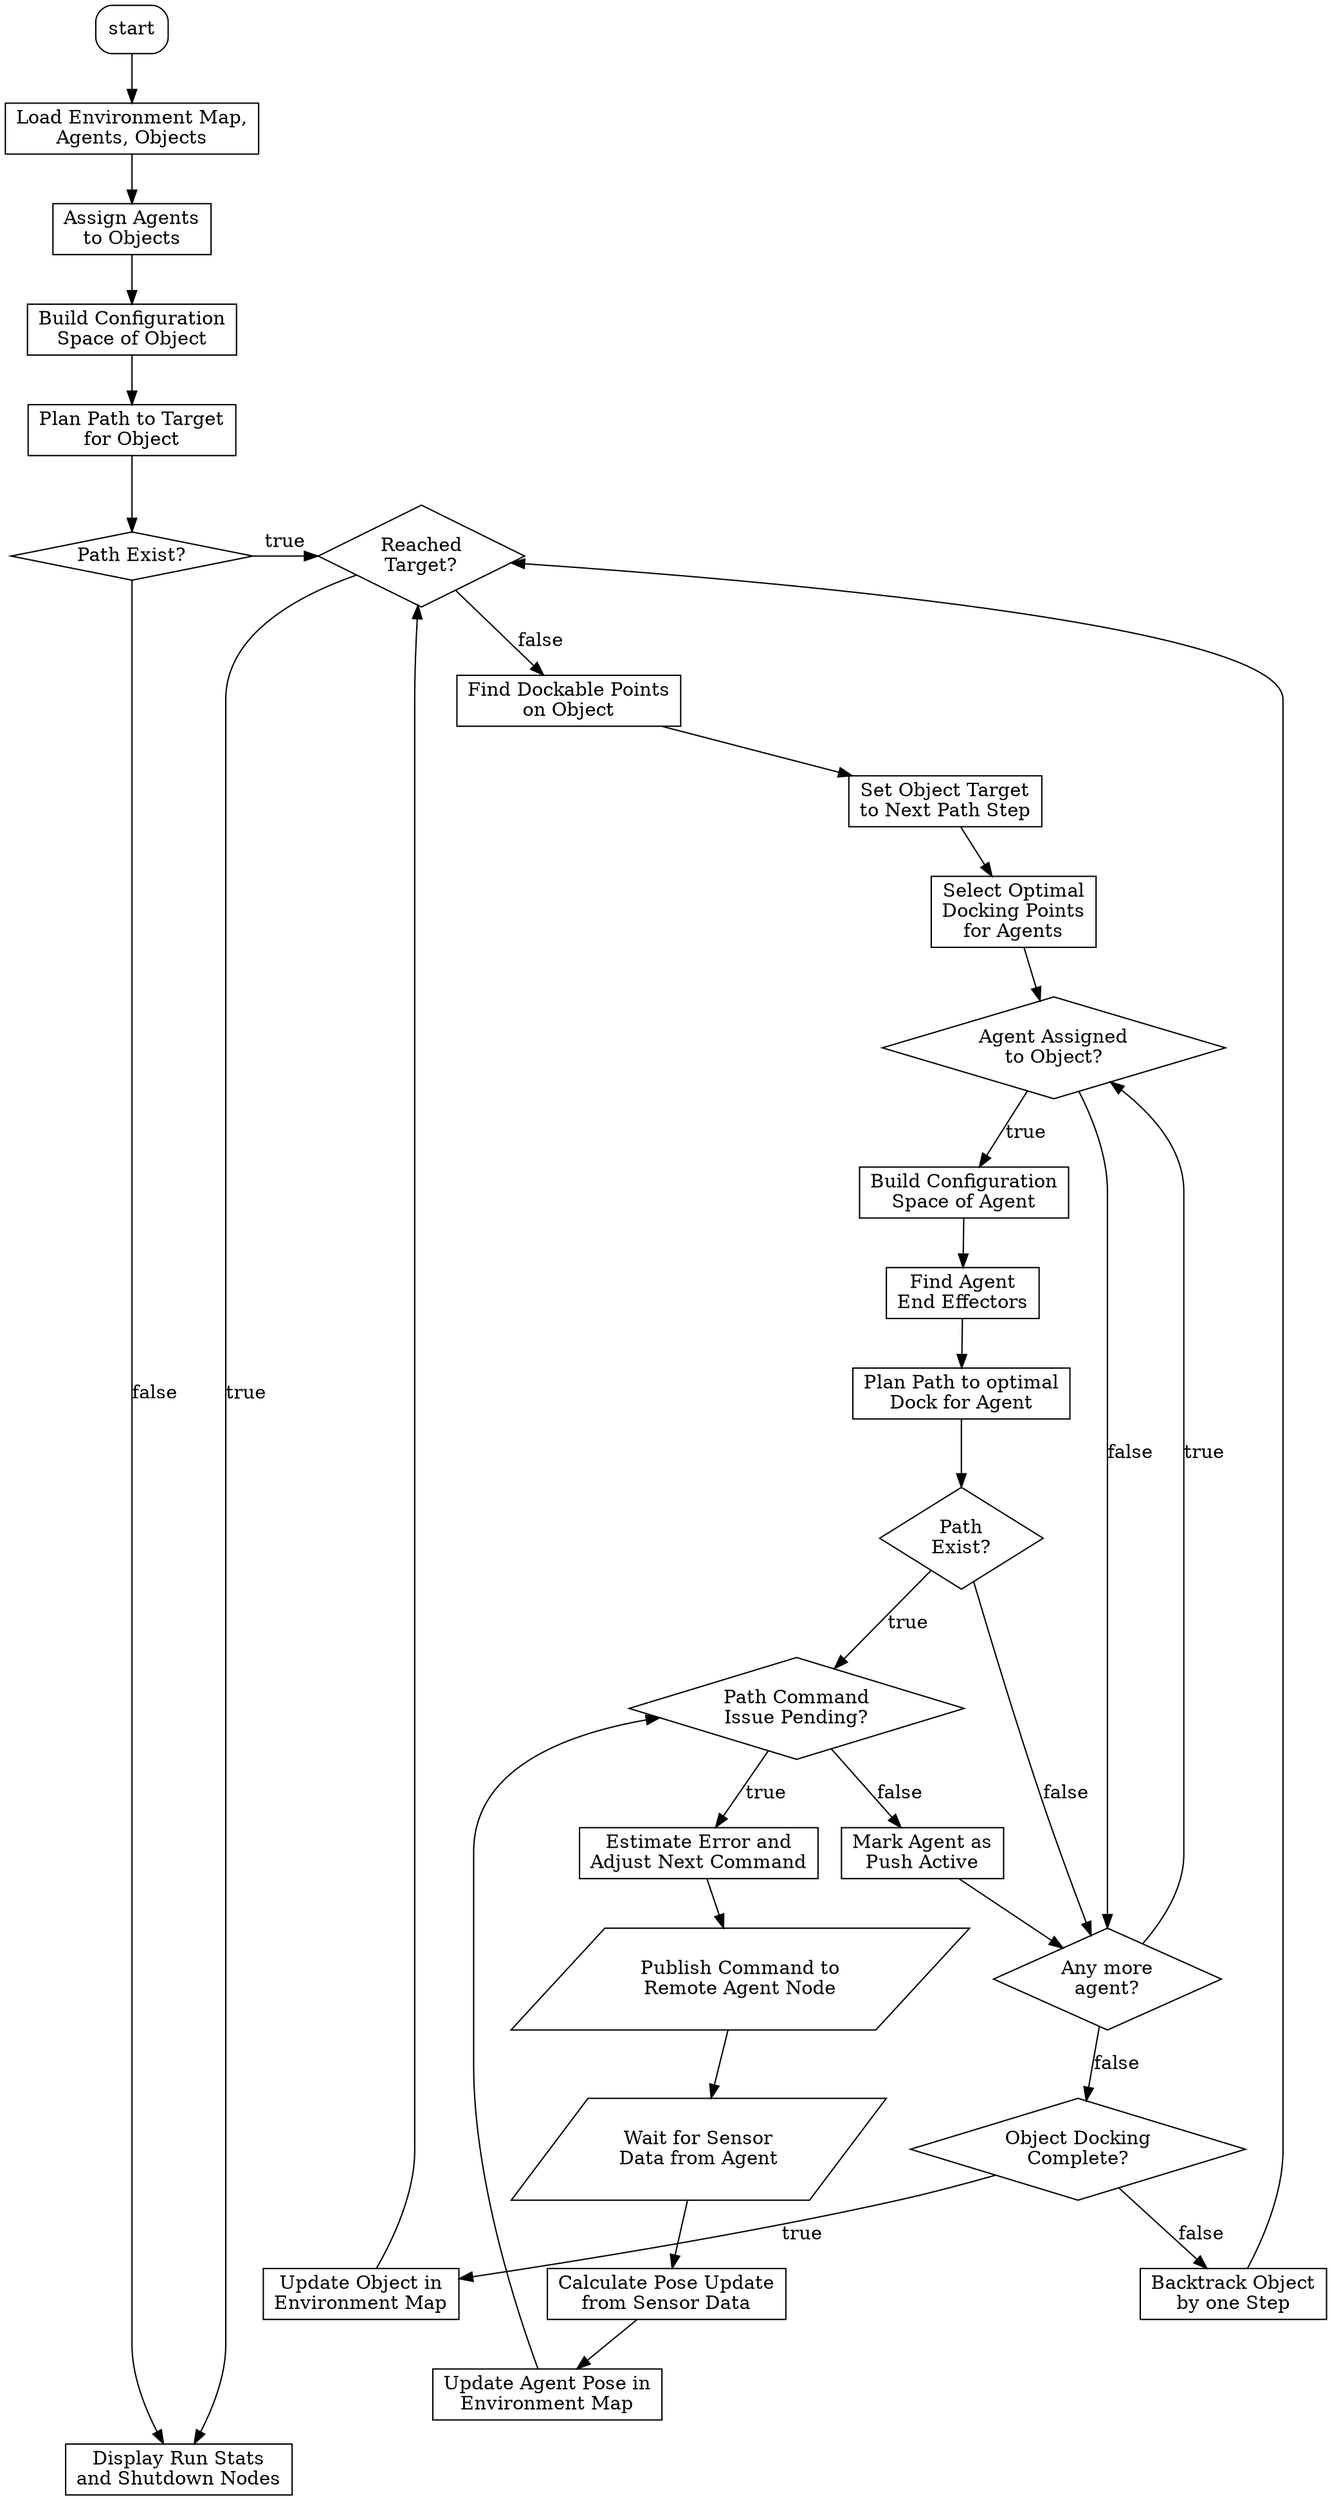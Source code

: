 digraph {
    #label="\nPas de Deux\n(pasdedeux.cpp)\nLevel 1"

    node[shape="box", style="rounded"]
       start; 
       #end;
       
    main08 [shape = "box", style = ""];
	start -> main08;
	#edge [arrowhead=normal,arrowtail=dot];
	main08 [label = "Load Environment Map,\nAgents, Objects"];
	
	main09 [shape = "box", style = ""];
	main08 -> main09;
	main09 [label = "Assign Agents\nto Objects"];
	
	main10 [shape = "box", style = ""];
	main09 -> main10;
	main10 [label = "Build Configuration\nSpace of Object"];
	
	main11 [shape = "box", style = ""];
	main10 -> main11;
	main11 [label = "Plan Path to Target\nfor Object"];
	
	main12 [shape = "diamond", style = ""];
	main11 -> main12;
	main12 -> main99 [label = "false"];
	main12 -> main13 [label = "true"];
	main12 [label = "Path Exist?"];
	
	main13 [shape = "diamond", style = ""];
	main13 -> main99 [label = "true"];
	main13 [label = "Reached\nTarget?"];
	
	main14 [shape = "box", style = ""];
	main13 -> main14 [label = "false"];
	main14 [label = "Find Dockable Points\non Object"];
	
	main15 [shape = "box", style = ""];
	main14 -> main15;
	main15 [label = "Set Object Target\nto Next Path Step"];
	
	main16 [shape = "box", style = ""];
	main15 -> main16;
	main16 [label = "Select Optimal\nDocking Points\nfor Agents"];
		
	main17 [shape = "diamond", style = ""];
	main16 -> main17;
	main17 [label = "Agent Assigned\nto Object?"];
	
	main18 [shape = "box", style = ""];
	main17 -> main18 [label = "true"];
	main18 [label = "Build Configuration\nSpace of Agent"];
	
	main19 [shape = "box", style = ""];
	main18 -> main19;
	main19 [label = "Find Agent\nEnd Effectors"];
	
	main20 [shape = "box", style = ""];
	main19 -> main20;
	main20 [label = "Plan Path to optimal\nDock for Agent"];
	
	main21 [shape = "diamond", style = ""];
	main20 -> main21;
	main21 [label = "Path\nExist?"];
	
	main22 [shape = "diamond", style = ""];
	main17 -> main22 [label = "false"];
	main21 -> main22 [label = "false"];
	main22 [label = "Any more\nagent?"];
	
	main23 [shape = "diamond", style = ""];
	main21 -> main23 [label = "true"];
	main23 [label = "Path Command\nIssue Pending?"];
	
	main24 [shape = "box", style = ""];
	main23 -> main24 [label = "true"];
	main24 [label = "Estimate Error and\nAdjust Next Command"];
	
	main25 [shape = "parallelogram", style = ""];
	main24 -> main25;
	main25 [label = "Publish Command to\nRemote Agent Node"];
	
	main26 [shape = "parallelogram", style = ""];
	main25 -> main26;
	main26 [label = "Wait for Sensor\nData from Agent"];
	
	main27 [shape = "box", style = ""];
	main26 -> main27;
	main27 [label = "Calculate Pose Update\nfrom Sensor Data"];
	
	main28 [shape = "box", style = ""];
	main27 -> main28;
	main28 -> main23;
	main28 [label = "Update Agent Pose in\nEnvironment Map"];
	
	main29 [shape = "box", style = ""];
	main23 -> main29 [label = "false"];
	main29 -> main22;
	main29 [label = "Mark Agent as\nPush Active"];
	
	main22 -> main17 [label = "true"];
	
	main30 [shape = "diamond", style = ""];
	main22 -> main30 [label = "false"];
	main30 [label = "Object Docking\nComplete?"];
	
	main31 [shape = "box", style = ""];
	main30 -> main31 [label = "true"];
	main31 -> main13;
	main31 [label = "Update Object in\nEnvironment Map"];
	
	main32 [shape = "box", style = ""];
	main30 -> main32 [label = "false"];
	main32 -> main13;
	main32 [label = "Backtrack Object\nby one Step"];
	
	#main25 -> main04 [arrowhead = onormal, style = dashed];
	#main07 -> main26 [arrowhead = onormal, style = dashed];
	
	main99 [shape = "box", style = ""];
	main99 [label = "Display Run Stats\nand Shutdown Nodes"];
	
	#main08 -> end;
	{rank = same; main12, main13}
	#{rank = same; main22, main30}
	{rank = sink; main99}
}
# dot -Tpng -o graph4.png g4.dot
